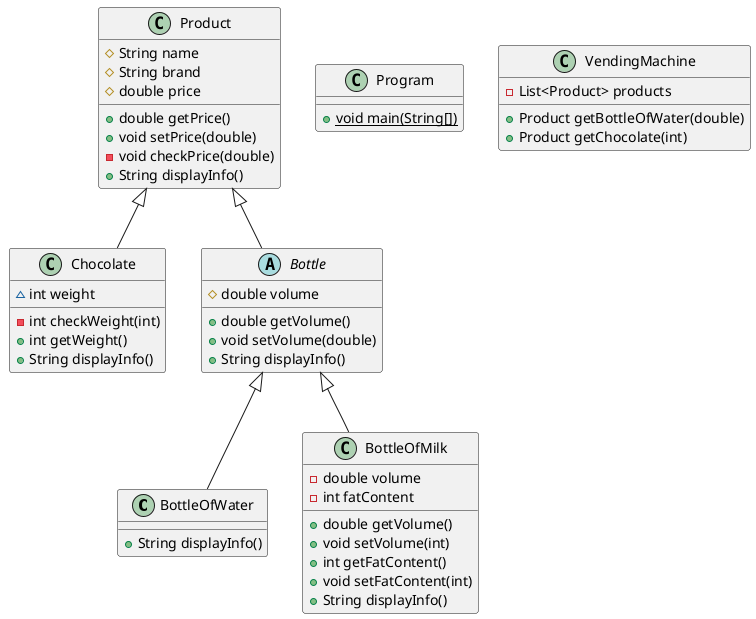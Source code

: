 @startuml
class BottleOfWater {
+ String displayInfo()
}
class Chocolate {
~ int weight
- int checkWeight(int)
+ int getWeight()
+ String displayInfo()
}
class Product {
# String name
# String brand
# double price
+ double getPrice()
+ void setPrice(double)
- void checkPrice(double)
+ String displayInfo()
}
abstract class Bottle {
# double volume
+ double getVolume()
+ void setVolume(double)
+ String displayInfo()
}
class BottleOfMilk {
- double volume
- int fatСontent
+ double getVolume()
+ void setVolume(int)
+ int getFatСontent()
+ void setFatСontent(int)
+ String displayInfo()
}
class Program {
+ {static} void main(String[])
}
class VendingMachine {
- List<Product> products
+ Product getBottleOfWater(double)
+ Product getChocolate(int)
}


Bottle <|-- BottleOfWater
Product <|-- Chocolate
Product <|-- Bottle
Bottle <|-- BottleOfMilk
@enduml